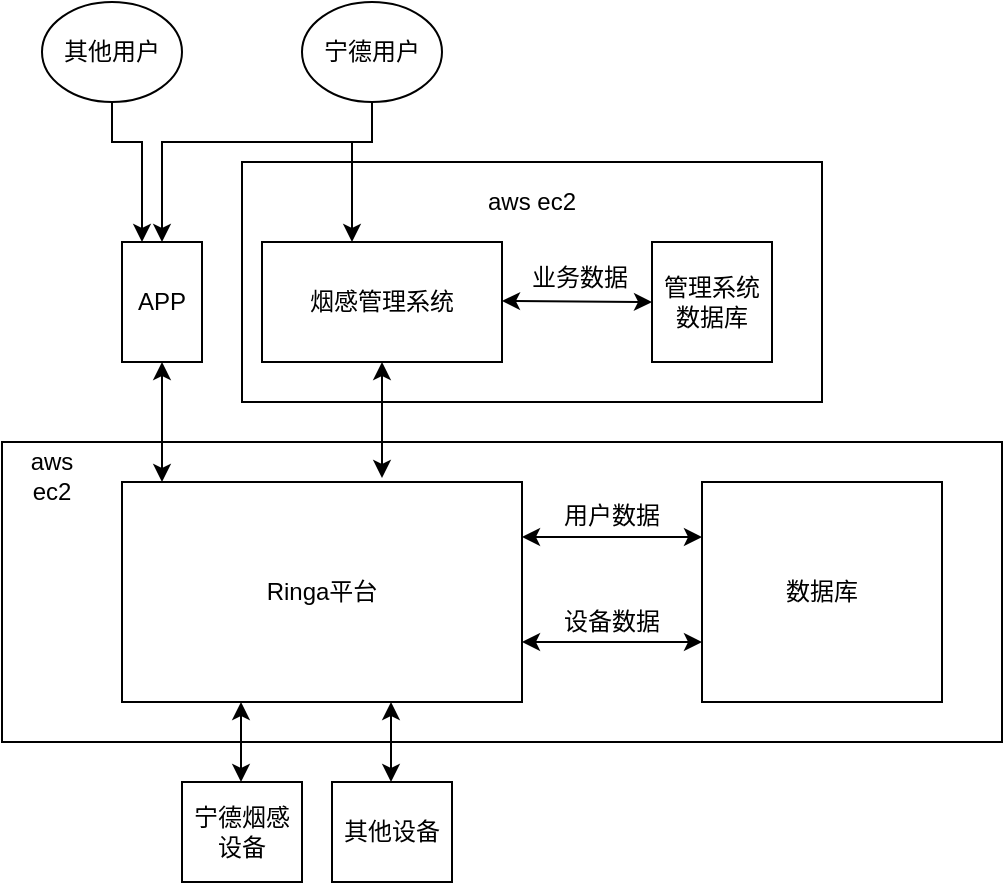 <mxfile version="14.4.3" type="github">
  <diagram id="SSCwWKKxAO6_7KtCK--5" name="Page-1">
    <mxGraphModel dx="1426" dy="772" grid="1" gridSize="10" guides="1" tooltips="1" connect="1" arrows="1" fold="1" page="1" pageScale="1" pageWidth="827" pageHeight="1169" math="0" shadow="0">
      <root>
        <mxCell id="0" />
        <mxCell id="1" parent="0" />
        <mxCell id="FIgb0fr20ddBhz2ca9hB-53" value="" style="rounded=0;whiteSpace=wrap;html=1;" vertex="1" parent="1">
          <mxGeometry x="220" y="150" width="290" height="120" as="geometry" />
        </mxCell>
        <mxCell id="FIgb0fr20ddBhz2ca9hB-49" value="" style="rounded=0;whiteSpace=wrap;html=1;" vertex="1" parent="1">
          <mxGeometry x="100" y="290" width="500" height="150" as="geometry" />
        </mxCell>
        <mxCell id="FIgb0fr20ddBhz2ca9hB-1" value="Ringa平台" style="rounded=0;whiteSpace=wrap;html=1;" vertex="1" parent="1">
          <mxGeometry x="160" y="310" width="200" height="110" as="geometry" />
        </mxCell>
        <mxCell id="FIgb0fr20ddBhz2ca9hB-3" value="APP" style="rounded=0;whiteSpace=wrap;html=1;" vertex="1" parent="1">
          <mxGeometry x="160" y="190" width="40" height="60" as="geometry" />
        </mxCell>
        <mxCell id="FIgb0fr20ddBhz2ca9hB-4" value="烟感管理系统" style="rounded=0;whiteSpace=wrap;html=1;" vertex="1" parent="1">
          <mxGeometry x="230" y="190" width="120" height="60" as="geometry" />
        </mxCell>
        <mxCell id="FIgb0fr20ddBhz2ca9hB-6" value="数据库" style="rounded=0;whiteSpace=wrap;html=1;align=center;" vertex="1" parent="1">
          <mxGeometry x="450" y="310" width="120" height="110" as="geometry" />
        </mxCell>
        <mxCell id="FIgb0fr20ddBhz2ca9hB-7" value="宁德烟感设备" style="rounded=0;whiteSpace=wrap;html=1;" vertex="1" parent="1">
          <mxGeometry x="190" y="460" width="60" height="50" as="geometry" />
        </mxCell>
        <mxCell id="FIgb0fr20ddBhz2ca9hB-8" value="其他设备" style="rounded=0;whiteSpace=wrap;html=1;" vertex="1" parent="1">
          <mxGeometry x="265" y="460" width="60" height="50" as="geometry" />
        </mxCell>
        <mxCell id="FIgb0fr20ddBhz2ca9hB-12" style="edgeStyle=orthogonalEdgeStyle;rounded=0;orthogonalLoop=1;jettySize=auto;html=1;exitX=0.5;exitY=1;exitDx=0;exitDy=0;entryX=0.5;entryY=0;entryDx=0;entryDy=0;" edge="1" parent="1" source="FIgb0fr20ddBhz2ca9hB-9" target="FIgb0fr20ddBhz2ca9hB-3">
          <mxGeometry relative="1" as="geometry">
            <Array as="points">
              <mxPoint x="285" y="140" />
              <mxPoint x="180" y="140" />
            </Array>
          </mxGeometry>
        </mxCell>
        <mxCell id="FIgb0fr20ddBhz2ca9hB-13" style="edgeStyle=orthogonalEdgeStyle;rounded=0;orthogonalLoop=1;jettySize=auto;html=1;exitX=0.5;exitY=1;exitDx=0;exitDy=0;entryX=0.375;entryY=0;entryDx=0;entryDy=0;entryPerimeter=0;" edge="1" parent="1" source="FIgb0fr20ddBhz2ca9hB-9" target="FIgb0fr20ddBhz2ca9hB-4">
          <mxGeometry relative="1" as="geometry">
            <Array as="points">
              <mxPoint x="285" y="140" />
              <mxPoint x="275" y="140" />
            </Array>
          </mxGeometry>
        </mxCell>
        <mxCell id="FIgb0fr20ddBhz2ca9hB-9" value="宁德用户" style="ellipse;whiteSpace=wrap;html=1;" vertex="1" parent="1">
          <mxGeometry x="250" y="70" width="70" height="50" as="geometry" />
        </mxCell>
        <mxCell id="FIgb0fr20ddBhz2ca9hB-14" style="edgeStyle=orthogonalEdgeStyle;rounded=0;orthogonalLoop=1;jettySize=auto;html=1;entryX=0.25;entryY=0;entryDx=0;entryDy=0;" edge="1" parent="1" source="FIgb0fr20ddBhz2ca9hB-10" target="FIgb0fr20ddBhz2ca9hB-3">
          <mxGeometry relative="1" as="geometry">
            <Array as="points">
              <mxPoint x="155" y="140" />
              <mxPoint x="170" y="140" />
            </Array>
          </mxGeometry>
        </mxCell>
        <mxCell id="FIgb0fr20ddBhz2ca9hB-10" value="其他用户" style="ellipse;whiteSpace=wrap;html=1;" vertex="1" parent="1">
          <mxGeometry x="120" y="70" width="70" height="50" as="geometry" />
        </mxCell>
        <mxCell id="FIgb0fr20ddBhz2ca9hB-17" value="" style="endArrow=classic;startArrow=classic;html=1;entryX=0.5;entryY=1;entryDx=0;entryDy=0;" edge="1" parent="1" target="FIgb0fr20ddBhz2ca9hB-4">
          <mxGeometry width="50" height="50" relative="1" as="geometry">
            <mxPoint x="290" y="308" as="sourcePoint" />
            <mxPoint x="414" y="240" as="targetPoint" />
          </mxGeometry>
        </mxCell>
        <mxCell id="FIgb0fr20ddBhz2ca9hB-18" value="" style="endArrow=classic;startArrow=classic;html=1;entryX=0.5;entryY=1;entryDx=0;entryDy=0;" edge="1" parent="1" target="FIgb0fr20ddBhz2ca9hB-3">
          <mxGeometry width="50" height="50" relative="1" as="geometry">
            <mxPoint x="180" y="310" as="sourcePoint" />
            <mxPoint x="100" y="270" as="targetPoint" />
          </mxGeometry>
        </mxCell>
        <mxCell id="FIgb0fr20ddBhz2ca9hB-19" value="" style="endArrow=classic;startArrow=classic;html=1;entryX=0.5;entryY=1;entryDx=0;entryDy=0;" edge="1" parent="1">
          <mxGeometry width="50" height="50" relative="1" as="geometry">
            <mxPoint x="219.5" y="460" as="sourcePoint" />
            <mxPoint x="219.5" y="420" as="targetPoint" />
          </mxGeometry>
        </mxCell>
        <mxCell id="FIgb0fr20ddBhz2ca9hB-20" value="" style="endArrow=classic;startArrow=classic;html=1;entryX=0.5;entryY=1;entryDx=0;entryDy=0;" edge="1" parent="1">
          <mxGeometry width="50" height="50" relative="1" as="geometry">
            <mxPoint x="294.5" y="460" as="sourcePoint" />
            <mxPoint x="294.5" y="420" as="targetPoint" />
          </mxGeometry>
        </mxCell>
        <mxCell id="FIgb0fr20ddBhz2ca9hB-23" value="" style="endArrow=classic;startArrow=classic;html=1;exitX=1;exitY=0.25;exitDx=0;exitDy=0;entryX=0;entryY=0.25;entryDx=0;entryDy=0;" edge="1" parent="1" source="FIgb0fr20ddBhz2ca9hB-1" target="FIgb0fr20ddBhz2ca9hB-6">
          <mxGeometry width="50" height="50" relative="1" as="geometry">
            <mxPoint x="390" y="420" as="sourcePoint" />
            <mxPoint x="440" y="370" as="targetPoint" />
          </mxGeometry>
        </mxCell>
        <mxCell id="FIgb0fr20ddBhz2ca9hB-24" value="" style="endArrow=classic;startArrow=classic;html=1;exitX=1;exitY=0.25;exitDx=0;exitDy=0;entryX=0;entryY=0.25;entryDx=0;entryDy=0;" edge="1" parent="1">
          <mxGeometry width="50" height="50" relative="1" as="geometry">
            <mxPoint x="360" y="390" as="sourcePoint" />
            <mxPoint x="450" y="390" as="targetPoint" />
          </mxGeometry>
        </mxCell>
        <mxCell id="FIgb0fr20ddBhz2ca9hB-25" value="设备数据" style="text;html=1;strokeColor=none;fillColor=none;align=center;verticalAlign=middle;whiteSpace=wrap;rounded=0;" vertex="1" parent="1">
          <mxGeometry x="380" y="370" width="50" height="20" as="geometry" />
        </mxCell>
        <mxCell id="FIgb0fr20ddBhz2ca9hB-26" value="用户数据" style="text;html=1;strokeColor=none;fillColor=none;align=center;verticalAlign=middle;whiteSpace=wrap;rounded=0;" vertex="1" parent="1">
          <mxGeometry x="380" y="317" width="50" height="20" as="geometry" />
        </mxCell>
        <mxCell id="FIgb0fr20ddBhz2ca9hB-27" value="管理系统数据库" style="whiteSpace=wrap;html=1;aspect=fixed;" vertex="1" parent="1">
          <mxGeometry x="425" y="190" width="60" height="60" as="geometry" />
        </mxCell>
        <mxCell id="FIgb0fr20ddBhz2ca9hB-47" value="" style="endArrow=classic;startArrow=classic;html=1;exitX=1;exitY=0.25;exitDx=0;exitDy=0;entryX=0;entryY=0.5;entryDx=0;entryDy=0;" edge="1" parent="1" target="FIgb0fr20ddBhz2ca9hB-27">
          <mxGeometry width="50" height="50" relative="1" as="geometry">
            <mxPoint x="350" y="219.5" as="sourcePoint" />
            <mxPoint x="420" y="220" as="targetPoint" />
          </mxGeometry>
        </mxCell>
        <mxCell id="FIgb0fr20ddBhz2ca9hB-48" value="业务数据" style="text;html=1;strokeColor=none;fillColor=none;align=center;verticalAlign=middle;whiteSpace=wrap;rounded=0;" vertex="1" parent="1">
          <mxGeometry x="364" y="198" width="50" height="20" as="geometry" />
        </mxCell>
        <mxCell id="FIgb0fr20ddBhz2ca9hB-50" value="aws&lt;br&gt;ec2" style="text;html=1;strokeColor=none;fillColor=none;align=center;verticalAlign=middle;whiteSpace=wrap;rounded=0;" vertex="1" parent="1">
          <mxGeometry x="100" y="297" width="50" height="20" as="geometry" />
        </mxCell>
        <mxCell id="FIgb0fr20ddBhz2ca9hB-56" value="aws&amp;nbsp;ec2" style="text;html=1;strokeColor=none;fillColor=none;align=center;verticalAlign=middle;whiteSpace=wrap;rounded=0;" vertex="1" parent="1">
          <mxGeometry x="340" y="160" width="50" height="20" as="geometry" />
        </mxCell>
      </root>
    </mxGraphModel>
  </diagram>
</mxfile>
